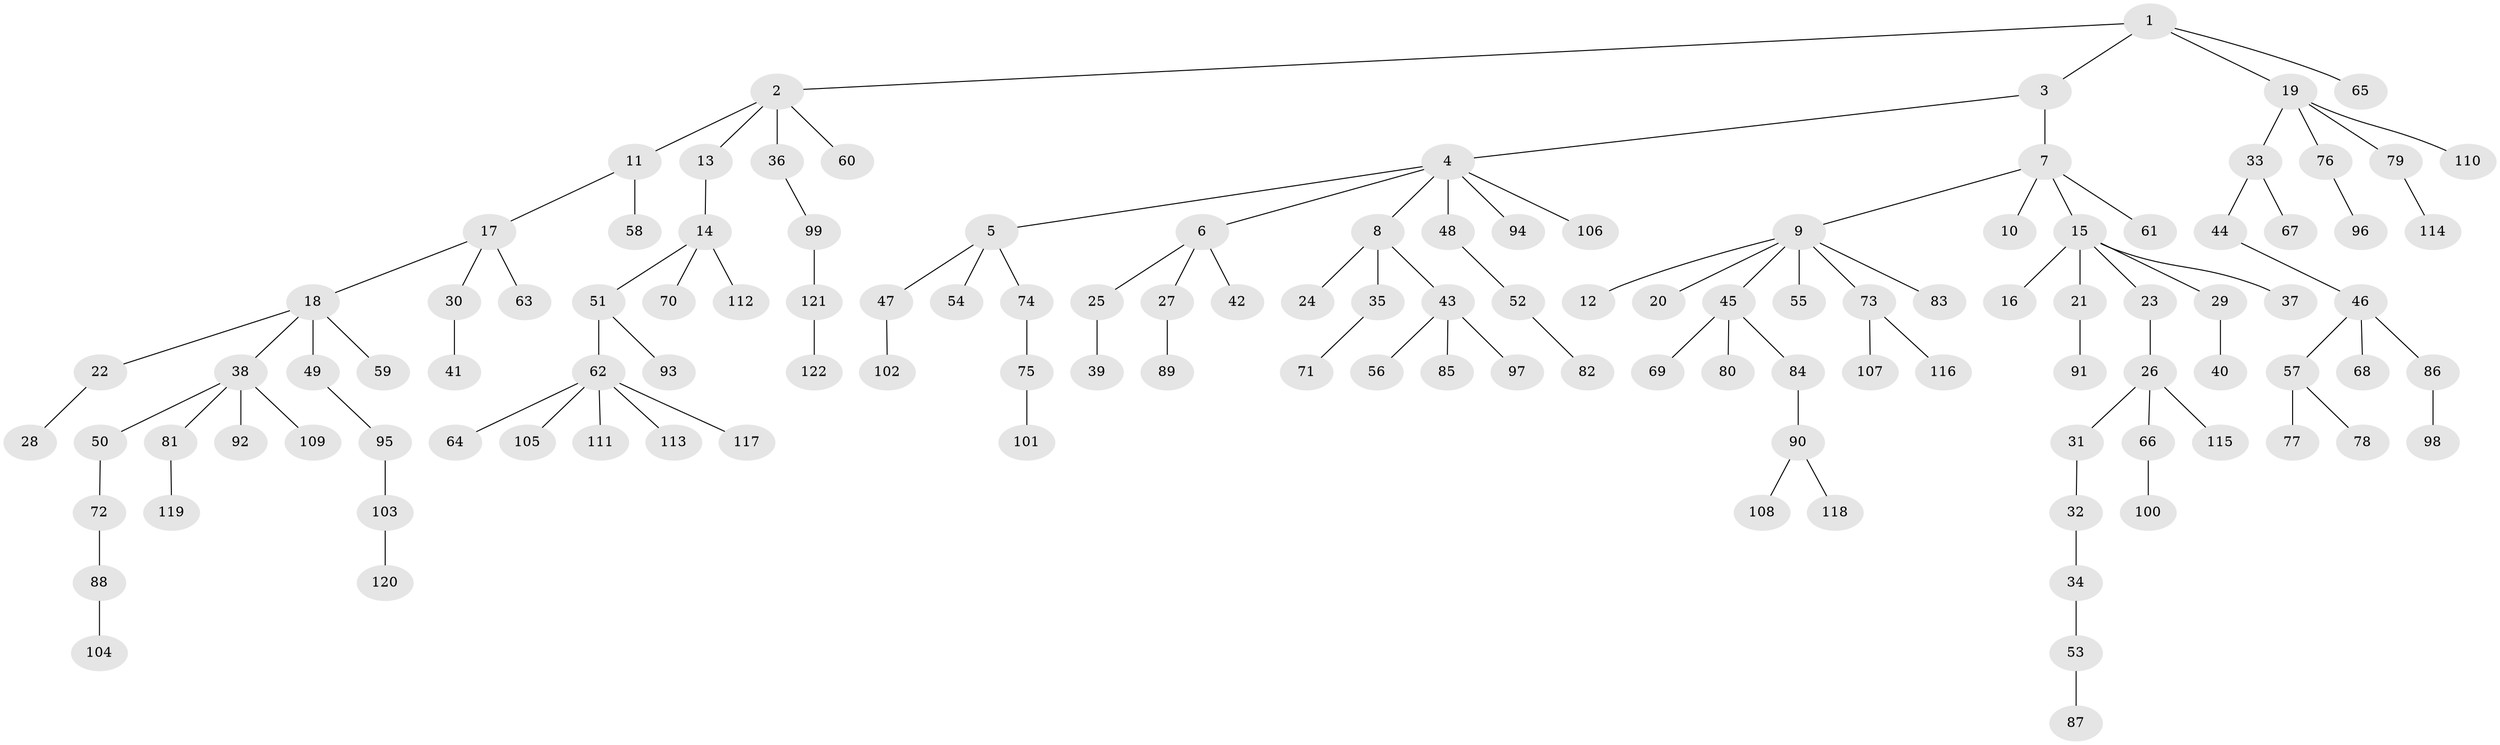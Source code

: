 // Generated by graph-tools (version 1.1) at 2025/02/03/09/25 03:02:31]
// undirected, 122 vertices, 121 edges
graph export_dot {
graph [start="1"]
  node [color=gray90,style=filled];
  1;
  2;
  3;
  4;
  5;
  6;
  7;
  8;
  9;
  10;
  11;
  12;
  13;
  14;
  15;
  16;
  17;
  18;
  19;
  20;
  21;
  22;
  23;
  24;
  25;
  26;
  27;
  28;
  29;
  30;
  31;
  32;
  33;
  34;
  35;
  36;
  37;
  38;
  39;
  40;
  41;
  42;
  43;
  44;
  45;
  46;
  47;
  48;
  49;
  50;
  51;
  52;
  53;
  54;
  55;
  56;
  57;
  58;
  59;
  60;
  61;
  62;
  63;
  64;
  65;
  66;
  67;
  68;
  69;
  70;
  71;
  72;
  73;
  74;
  75;
  76;
  77;
  78;
  79;
  80;
  81;
  82;
  83;
  84;
  85;
  86;
  87;
  88;
  89;
  90;
  91;
  92;
  93;
  94;
  95;
  96;
  97;
  98;
  99;
  100;
  101;
  102;
  103;
  104;
  105;
  106;
  107;
  108;
  109;
  110;
  111;
  112;
  113;
  114;
  115;
  116;
  117;
  118;
  119;
  120;
  121;
  122;
  1 -- 2;
  1 -- 3;
  1 -- 19;
  1 -- 65;
  2 -- 11;
  2 -- 13;
  2 -- 36;
  2 -- 60;
  3 -- 4;
  3 -- 7;
  4 -- 5;
  4 -- 6;
  4 -- 8;
  4 -- 48;
  4 -- 94;
  4 -- 106;
  5 -- 47;
  5 -- 54;
  5 -- 74;
  6 -- 25;
  6 -- 27;
  6 -- 42;
  7 -- 9;
  7 -- 10;
  7 -- 15;
  7 -- 61;
  8 -- 24;
  8 -- 35;
  8 -- 43;
  9 -- 12;
  9 -- 20;
  9 -- 45;
  9 -- 55;
  9 -- 73;
  9 -- 83;
  11 -- 17;
  11 -- 58;
  13 -- 14;
  14 -- 51;
  14 -- 70;
  14 -- 112;
  15 -- 16;
  15 -- 21;
  15 -- 23;
  15 -- 29;
  15 -- 37;
  17 -- 18;
  17 -- 30;
  17 -- 63;
  18 -- 22;
  18 -- 38;
  18 -- 49;
  18 -- 59;
  19 -- 33;
  19 -- 76;
  19 -- 79;
  19 -- 110;
  21 -- 91;
  22 -- 28;
  23 -- 26;
  25 -- 39;
  26 -- 31;
  26 -- 66;
  26 -- 115;
  27 -- 89;
  29 -- 40;
  30 -- 41;
  31 -- 32;
  32 -- 34;
  33 -- 44;
  33 -- 67;
  34 -- 53;
  35 -- 71;
  36 -- 99;
  38 -- 50;
  38 -- 81;
  38 -- 92;
  38 -- 109;
  43 -- 56;
  43 -- 85;
  43 -- 97;
  44 -- 46;
  45 -- 69;
  45 -- 80;
  45 -- 84;
  46 -- 57;
  46 -- 68;
  46 -- 86;
  47 -- 102;
  48 -- 52;
  49 -- 95;
  50 -- 72;
  51 -- 62;
  51 -- 93;
  52 -- 82;
  53 -- 87;
  57 -- 77;
  57 -- 78;
  62 -- 64;
  62 -- 105;
  62 -- 111;
  62 -- 113;
  62 -- 117;
  66 -- 100;
  72 -- 88;
  73 -- 107;
  73 -- 116;
  74 -- 75;
  75 -- 101;
  76 -- 96;
  79 -- 114;
  81 -- 119;
  84 -- 90;
  86 -- 98;
  88 -- 104;
  90 -- 108;
  90 -- 118;
  95 -- 103;
  99 -- 121;
  103 -- 120;
  121 -- 122;
}
